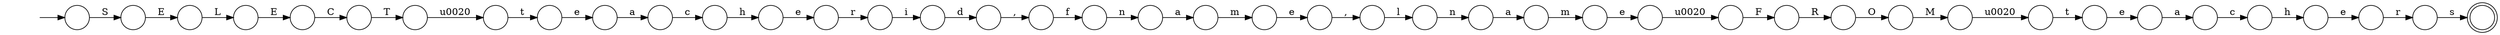 digraph Automaton {
  rankdir = LR;
  0 [shape=circle,label=""];
  0 -> 36 [label="R"]
  1 [shape=circle,label=""];
  1 -> 14 [label="e"]
  2 [shape=circle,label=""];
  2 -> 13 [label="T"]
  3 [shape=circle,label=""];
  3 -> 2 [label="C"]
  4 [shape=circle,label=""];
  4 -> 7 [label="h"]
  5 [shape=circle,label=""];
  5 -> 30 [label="m"]
  6 [shape=circle,label=""];
  6 -> 3 [label="E"]
  7 [shape=circle,label=""];
  7 -> 33 [label="e"]
  8 [shape=circle,label=""];
  8 -> 32 [label=","]
  9 [shape=circle,label=""];
  9 -> 22 [label="s"]
  10 [shape=circle,label=""];
  10 -> 0 [label="F"]
  11 [shape=circle,label=""];
  11 -> 41 [label=","]
  12 [shape=circle,label=""];
  12 -> 25 [label="\u0020"]
  13 [shape=circle,label=""];
  13 -> 37 [label="\u0020"]
  14 [shape=circle,label=""];
  14 -> 31 [label="r"]
  15 [shape=circle,label=""];
  15 -> 28 [label="n"]
  16 [shape=circle,label=""];
  initial [shape=plaintext,label=""];
  initial -> 16
  16 -> 24 [label="S"]
  17 [shape=circle,label=""];
  17 -> 12 [label="M"]
  18 [shape=circle,label=""];
  18 -> 20 [label="e"]
  19 [shape=circle,label=""];
  19 -> 4 [label="c"]
  20 [shape=circle,label=""];
  20 -> 40 [label="a"]
  21 [shape=circle,label=""];
  21 -> 29 [label="e"]
  22 [shape=doublecircle,label=""];
  23 [shape=circle,label=""];
  23 -> 10 [label="\u0020"]
  24 [shape=circle,label=""];
  24 -> 34 [label="E"]
  25 [shape=circle,label=""];
  25 -> 21 [label="t"]
  26 [shape=circle,label=""];
  26 -> 42 [label="n"]
  27 [shape=circle,label=""];
  27 -> 11 [label="e"]
  28 [shape=circle,label=""];
  28 -> 5 [label="a"]
  29 [shape=circle,label=""];
  29 -> 19 [label="a"]
  30 [shape=circle,label=""];
  30 -> 23 [label="e"]
  31 [shape=circle,label=""];
  31 -> 35 [label="i"]
  32 [shape=circle,label=""];
  32 -> 26 [label="f"]
  33 [shape=circle,label=""];
  33 -> 9 [label="r"]
  34 [shape=circle,label=""];
  34 -> 6 [label="L"]
  35 [shape=circle,label=""];
  35 -> 8 [label="d"]
  36 [shape=circle,label=""];
  36 -> 17 [label="O"]
  37 [shape=circle,label=""];
  37 -> 18 [label="t"]
  38 [shape=circle,label=""];
  38 -> 27 [label="m"]
  39 [shape=circle,label=""];
  39 -> 1 [label="h"]
  40 [shape=circle,label=""];
  40 -> 39 [label="c"]
  41 [shape=circle,label=""];
  41 -> 15 [label="l"]
  42 [shape=circle,label=""];
  42 -> 38 [label="a"]
}
